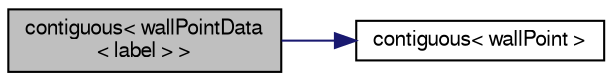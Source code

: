 digraph "contiguous&lt; wallPointData&lt; label &gt; &gt;"
{
  bgcolor="transparent";
  edge [fontname="FreeSans",fontsize="10",labelfontname="FreeSans",labelfontsize="10"];
  node [fontname="FreeSans",fontsize="10",shape=record];
  rankdir="LR";
  Node7575 [label="contiguous\< wallPointData\l\< label \> \>",height=0.2,width=0.4,color="black", fillcolor="grey75", style="filled", fontcolor="black"];
  Node7575 -> Node7576 [color="midnightblue",fontsize="10",style="solid",fontname="FreeSans"];
  Node7576 [label="contiguous\< wallPoint \>",height=0.2,width=0.4,color="black",URL="$a21124.html#ab2ab1eb337dc0d000f02a39c26d608da",tooltip="Data associated with wallPoint type are contiguous. "];
}
